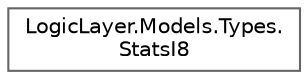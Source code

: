 digraph "Graphical Class Hierarchy"
{
 // LATEX_PDF_SIZE
  bgcolor="transparent";
  edge [fontname=Helvetica,fontsize=10,labelfontname=Helvetica,labelfontsize=10];
  node [fontname=Helvetica,fontsize=10,shape=box,height=0.2,width=0.4];
  rankdir="LR";
  Node0 [id="Node000000",label="LogicLayer.Models.Types.\lStatsI8",height=0.2,width=0.4,color="grey40", fillcolor="white", style="filled",URL="$struct_logic_layer_1_1_models_1_1_types_1_1_stats_i8.html",tooltip=" "];
}

